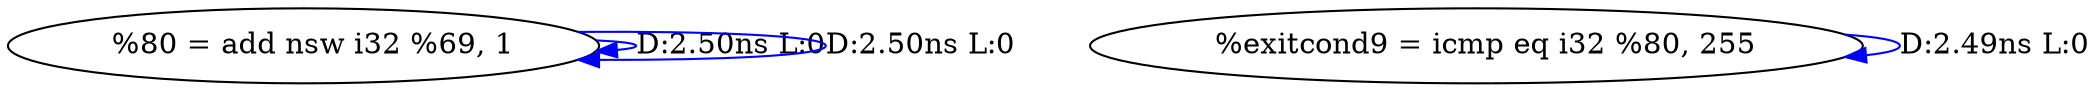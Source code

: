 digraph {
Node0x340b2d0[label="  %80 = add nsw i32 %69, 1"];
Node0x340b2d0 -> Node0x340b2d0[label="D:2.50ns L:0",color=blue];
Node0x340b2d0 -> Node0x340b2d0[label="D:2.50ns L:0",color=blue];
Node0x340b3b0[label="  %exitcond9 = icmp eq i32 %80, 255"];
Node0x340b3b0 -> Node0x340b3b0[label="D:2.49ns L:0",color=blue];
}
